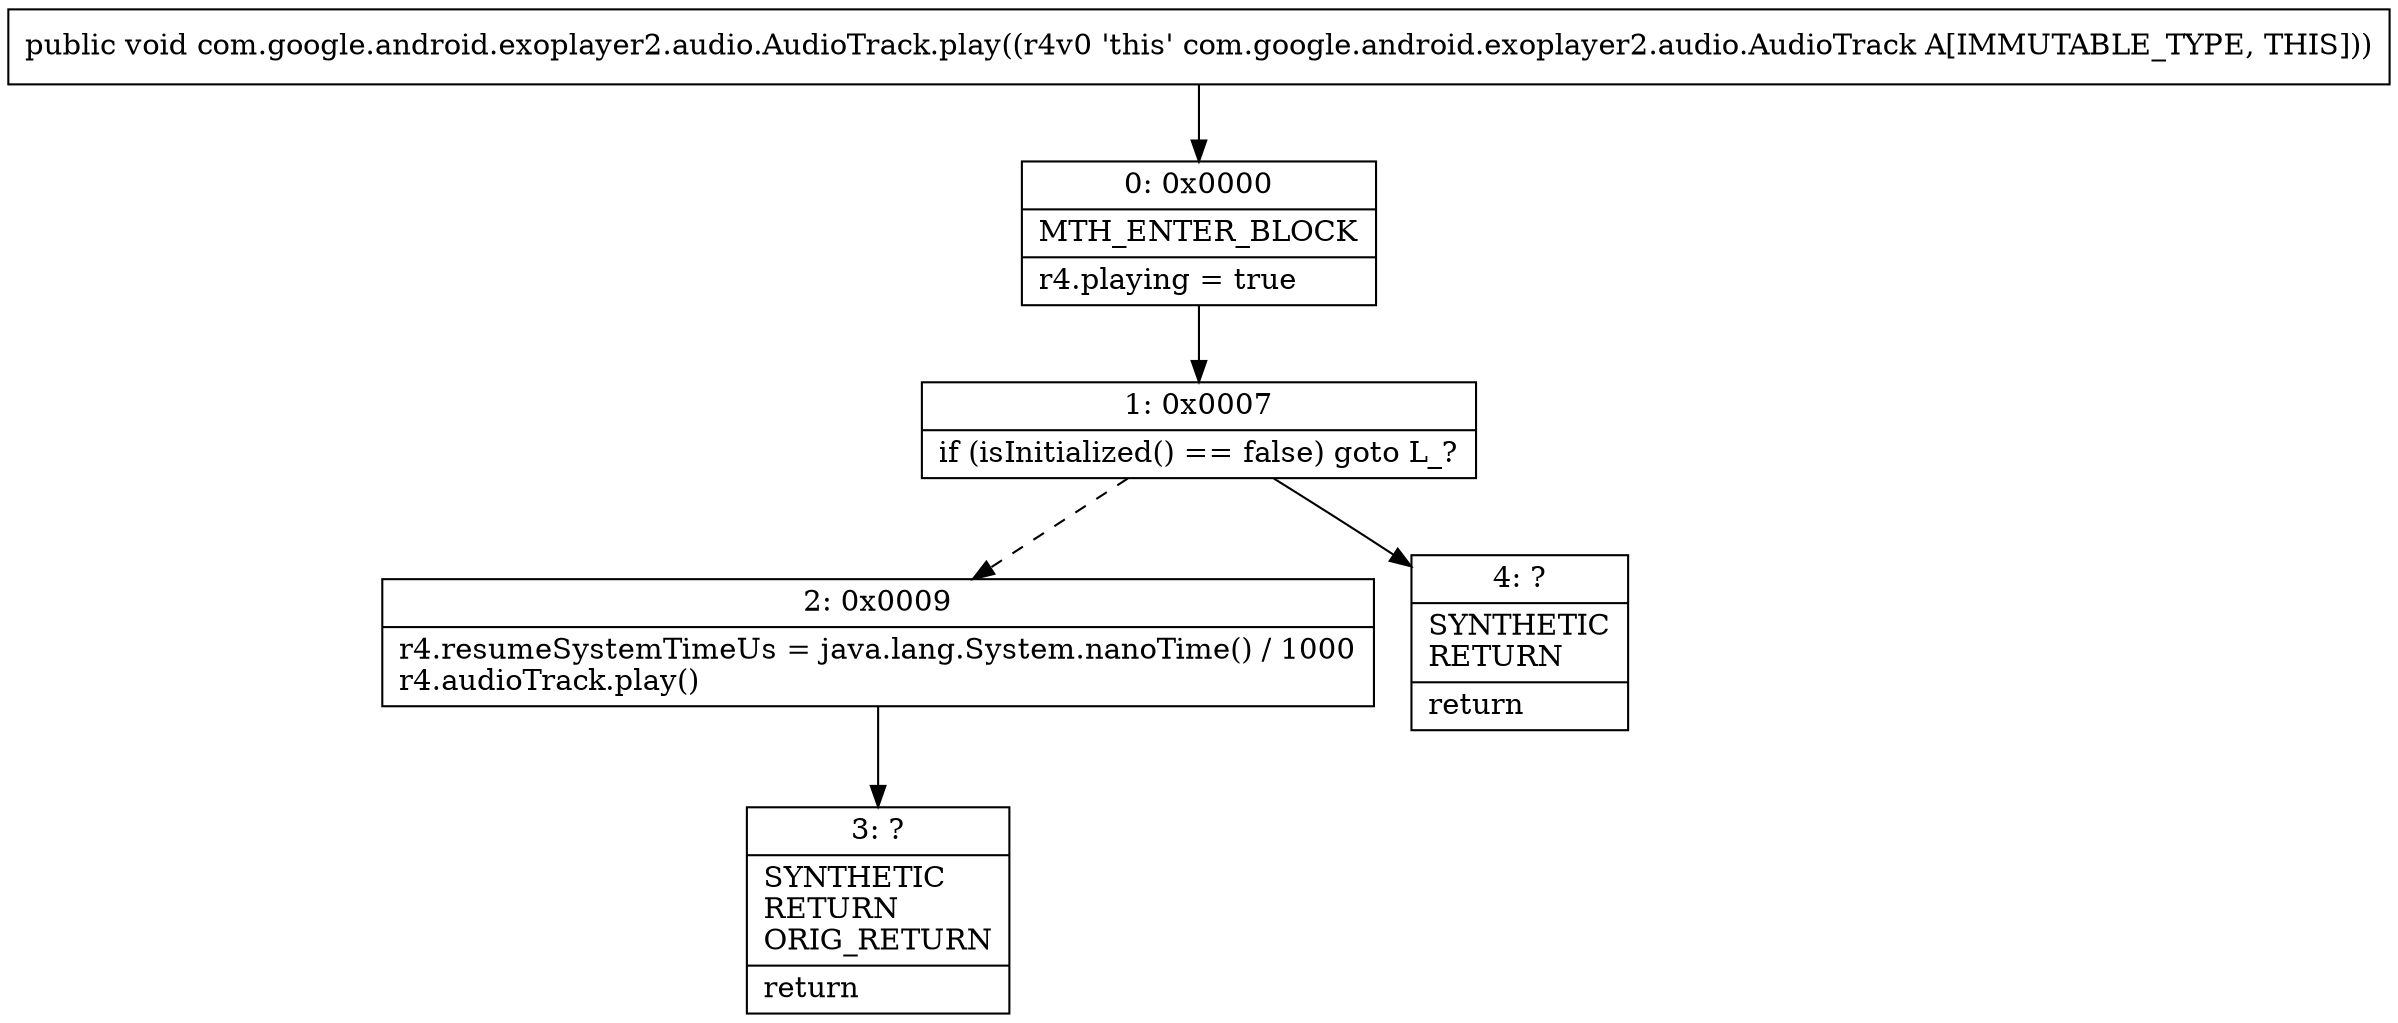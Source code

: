digraph "CFG forcom.google.android.exoplayer2.audio.AudioTrack.play()V" {
Node_0 [shape=record,label="{0\:\ 0x0000|MTH_ENTER_BLOCK\l|r4.playing = true\l}"];
Node_1 [shape=record,label="{1\:\ 0x0007|if (isInitialized() == false) goto L_?\l}"];
Node_2 [shape=record,label="{2\:\ 0x0009|r4.resumeSystemTimeUs = java.lang.System.nanoTime() \/ 1000\lr4.audioTrack.play()\l}"];
Node_3 [shape=record,label="{3\:\ ?|SYNTHETIC\lRETURN\lORIG_RETURN\l|return\l}"];
Node_4 [shape=record,label="{4\:\ ?|SYNTHETIC\lRETURN\l|return\l}"];
MethodNode[shape=record,label="{public void com.google.android.exoplayer2.audio.AudioTrack.play((r4v0 'this' com.google.android.exoplayer2.audio.AudioTrack A[IMMUTABLE_TYPE, THIS])) }"];
MethodNode -> Node_0;
Node_0 -> Node_1;
Node_1 -> Node_2[style=dashed];
Node_1 -> Node_4;
Node_2 -> Node_3;
}

